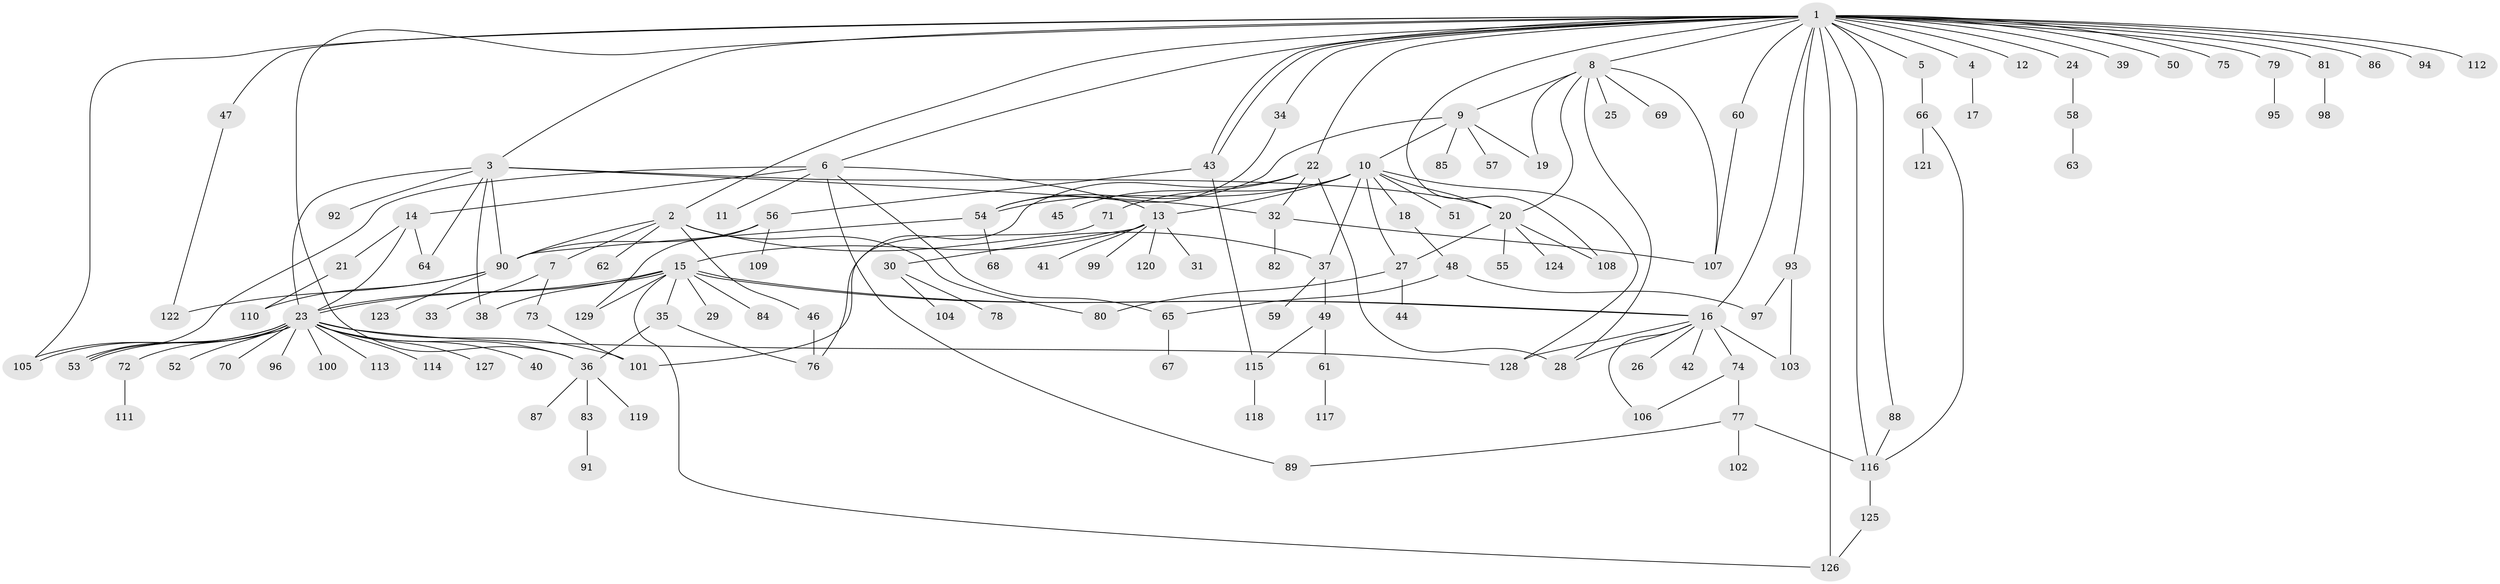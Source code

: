 // coarse degree distribution, {28: 0.012987012987012988, 7: 0.03896103896103896, 8: 0.025974025974025976, 2: 0.23376623376623376, 11: 0.025974025974025976, 1: 0.44155844155844154, 12: 0.012987012987012988, 4: 0.03896103896103896, 6: 0.012987012987012988, 5: 0.025974025974025976, 14: 0.012987012987012988, 3: 0.11688311688311688}
// Generated by graph-tools (version 1.1) at 2025/18/03/04/25 18:18:10]
// undirected, 129 vertices, 180 edges
graph export_dot {
graph [start="1"]
  node [color=gray90,style=filled];
  1;
  2;
  3;
  4;
  5;
  6;
  7;
  8;
  9;
  10;
  11;
  12;
  13;
  14;
  15;
  16;
  17;
  18;
  19;
  20;
  21;
  22;
  23;
  24;
  25;
  26;
  27;
  28;
  29;
  30;
  31;
  32;
  33;
  34;
  35;
  36;
  37;
  38;
  39;
  40;
  41;
  42;
  43;
  44;
  45;
  46;
  47;
  48;
  49;
  50;
  51;
  52;
  53;
  54;
  55;
  56;
  57;
  58;
  59;
  60;
  61;
  62;
  63;
  64;
  65;
  66;
  67;
  68;
  69;
  70;
  71;
  72;
  73;
  74;
  75;
  76;
  77;
  78;
  79;
  80;
  81;
  82;
  83;
  84;
  85;
  86;
  87;
  88;
  89;
  90;
  91;
  92;
  93;
  94;
  95;
  96;
  97;
  98;
  99;
  100;
  101;
  102;
  103;
  104;
  105;
  106;
  107;
  108;
  109;
  110;
  111;
  112;
  113;
  114;
  115;
  116;
  117;
  118;
  119;
  120;
  121;
  122;
  123;
  124;
  125;
  126;
  127;
  128;
  129;
  1 -- 2;
  1 -- 3;
  1 -- 4;
  1 -- 5;
  1 -- 6;
  1 -- 8;
  1 -- 12;
  1 -- 16;
  1 -- 22;
  1 -- 24;
  1 -- 34;
  1 -- 36;
  1 -- 39;
  1 -- 43;
  1 -- 43;
  1 -- 47;
  1 -- 50;
  1 -- 60;
  1 -- 75;
  1 -- 79;
  1 -- 81;
  1 -- 86;
  1 -- 88;
  1 -- 93;
  1 -- 94;
  1 -- 105;
  1 -- 108;
  1 -- 112;
  1 -- 116;
  1 -- 126;
  2 -- 7;
  2 -- 37;
  2 -- 46;
  2 -- 62;
  2 -- 80;
  2 -- 90;
  3 -- 20;
  3 -- 23;
  3 -- 32;
  3 -- 38;
  3 -- 64;
  3 -- 90;
  3 -- 92;
  4 -- 17;
  5 -- 66;
  6 -- 11;
  6 -- 13;
  6 -- 14;
  6 -- 53;
  6 -- 65;
  6 -- 89;
  7 -- 33;
  7 -- 73;
  8 -- 9;
  8 -- 19;
  8 -- 20;
  8 -- 25;
  8 -- 28;
  8 -- 69;
  8 -- 107;
  9 -- 10;
  9 -- 19;
  9 -- 54;
  9 -- 57;
  9 -- 85;
  10 -- 13;
  10 -- 18;
  10 -- 20;
  10 -- 27;
  10 -- 37;
  10 -- 51;
  10 -- 54;
  10 -- 71;
  10 -- 128;
  13 -- 15;
  13 -- 30;
  13 -- 31;
  13 -- 41;
  13 -- 99;
  13 -- 120;
  14 -- 21;
  14 -- 23;
  14 -- 64;
  15 -- 16;
  15 -- 16;
  15 -- 23;
  15 -- 23;
  15 -- 29;
  15 -- 35;
  15 -- 38;
  15 -- 84;
  15 -- 126;
  15 -- 129;
  16 -- 26;
  16 -- 28;
  16 -- 42;
  16 -- 74;
  16 -- 103;
  16 -- 106;
  16 -- 128;
  18 -- 48;
  20 -- 27;
  20 -- 55;
  20 -- 108;
  20 -- 124;
  21 -- 110;
  22 -- 28;
  22 -- 32;
  22 -- 45;
  22 -- 76;
  23 -- 36;
  23 -- 40;
  23 -- 52;
  23 -- 53;
  23 -- 53;
  23 -- 70;
  23 -- 72;
  23 -- 96;
  23 -- 100;
  23 -- 101;
  23 -- 105;
  23 -- 105;
  23 -- 113;
  23 -- 114;
  23 -- 127;
  23 -- 128;
  24 -- 58;
  27 -- 44;
  27 -- 80;
  30 -- 78;
  30 -- 104;
  32 -- 82;
  32 -- 107;
  34 -- 54;
  35 -- 36;
  35 -- 76;
  36 -- 83;
  36 -- 87;
  36 -- 119;
  37 -- 49;
  37 -- 59;
  43 -- 56;
  43 -- 115;
  46 -- 76;
  47 -- 122;
  48 -- 65;
  48 -- 97;
  49 -- 61;
  49 -- 115;
  54 -- 68;
  54 -- 90;
  56 -- 90;
  56 -- 109;
  56 -- 129;
  58 -- 63;
  60 -- 107;
  61 -- 117;
  65 -- 67;
  66 -- 116;
  66 -- 121;
  71 -- 101;
  72 -- 111;
  73 -- 101;
  74 -- 77;
  74 -- 106;
  77 -- 89;
  77 -- 102;
  77 -- 116;
  79 -- 95;
  81 -- 98;
  83 -- 91;
  88 -- 116;
  90 -- 110;
  90 -- 122;
  90 -- 123;
  93 -- 97;
  93 -- 103;
  115 -- 118;
  116 -- 125;
  125 -- 126;
}
